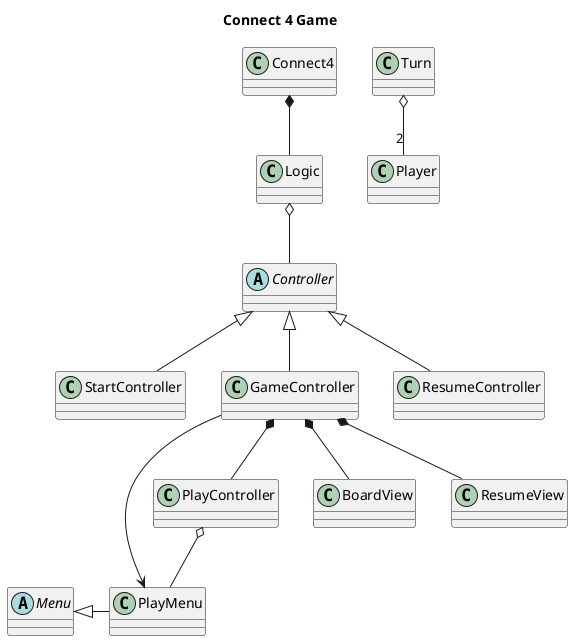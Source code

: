 @startuml Connect4game

skinparam classAttributeIconSize 0
title Connect 4 Game
class Connect4
class Logic
abstract class Controller
class StartController
class GameController
class PlayController
class ResumeController
class BoardView
class ResumeView
abstract class Menu
class PlayMenu


Connect4 *-- Logic
Logic o-- Controller
Controller <|-- StartController
Controller <|-- GameController
Controller <|-- ResumeController
Menu <|- PlayMenu

GameController *-- PlayController
GameController *-- BoardView
GameController *-- ResumeView
GameController --> PlayMenu
PlayController o-- PlayMenu

Turn o-- "2" Player


@enduml